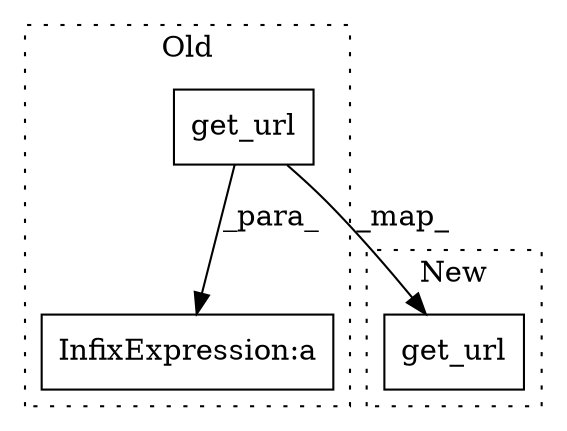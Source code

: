 digraph G {
subgraph cluster0 {
1 [label="get_url" a="32" s="3411" l="9" shape="box"];
3 [label="InfixExpression:a" a="27" s="3398" l="8" shape="box"];
label = "Old";
style="dotted";
}
subgraph cluster1 {
2 [label="get_url" a="32" s="3476" l="9" shape="box"];
label = "New";
style="dotted";
}
1 -> 2 [label="_map_"];
1 -> 3 [label="_para_"];
}